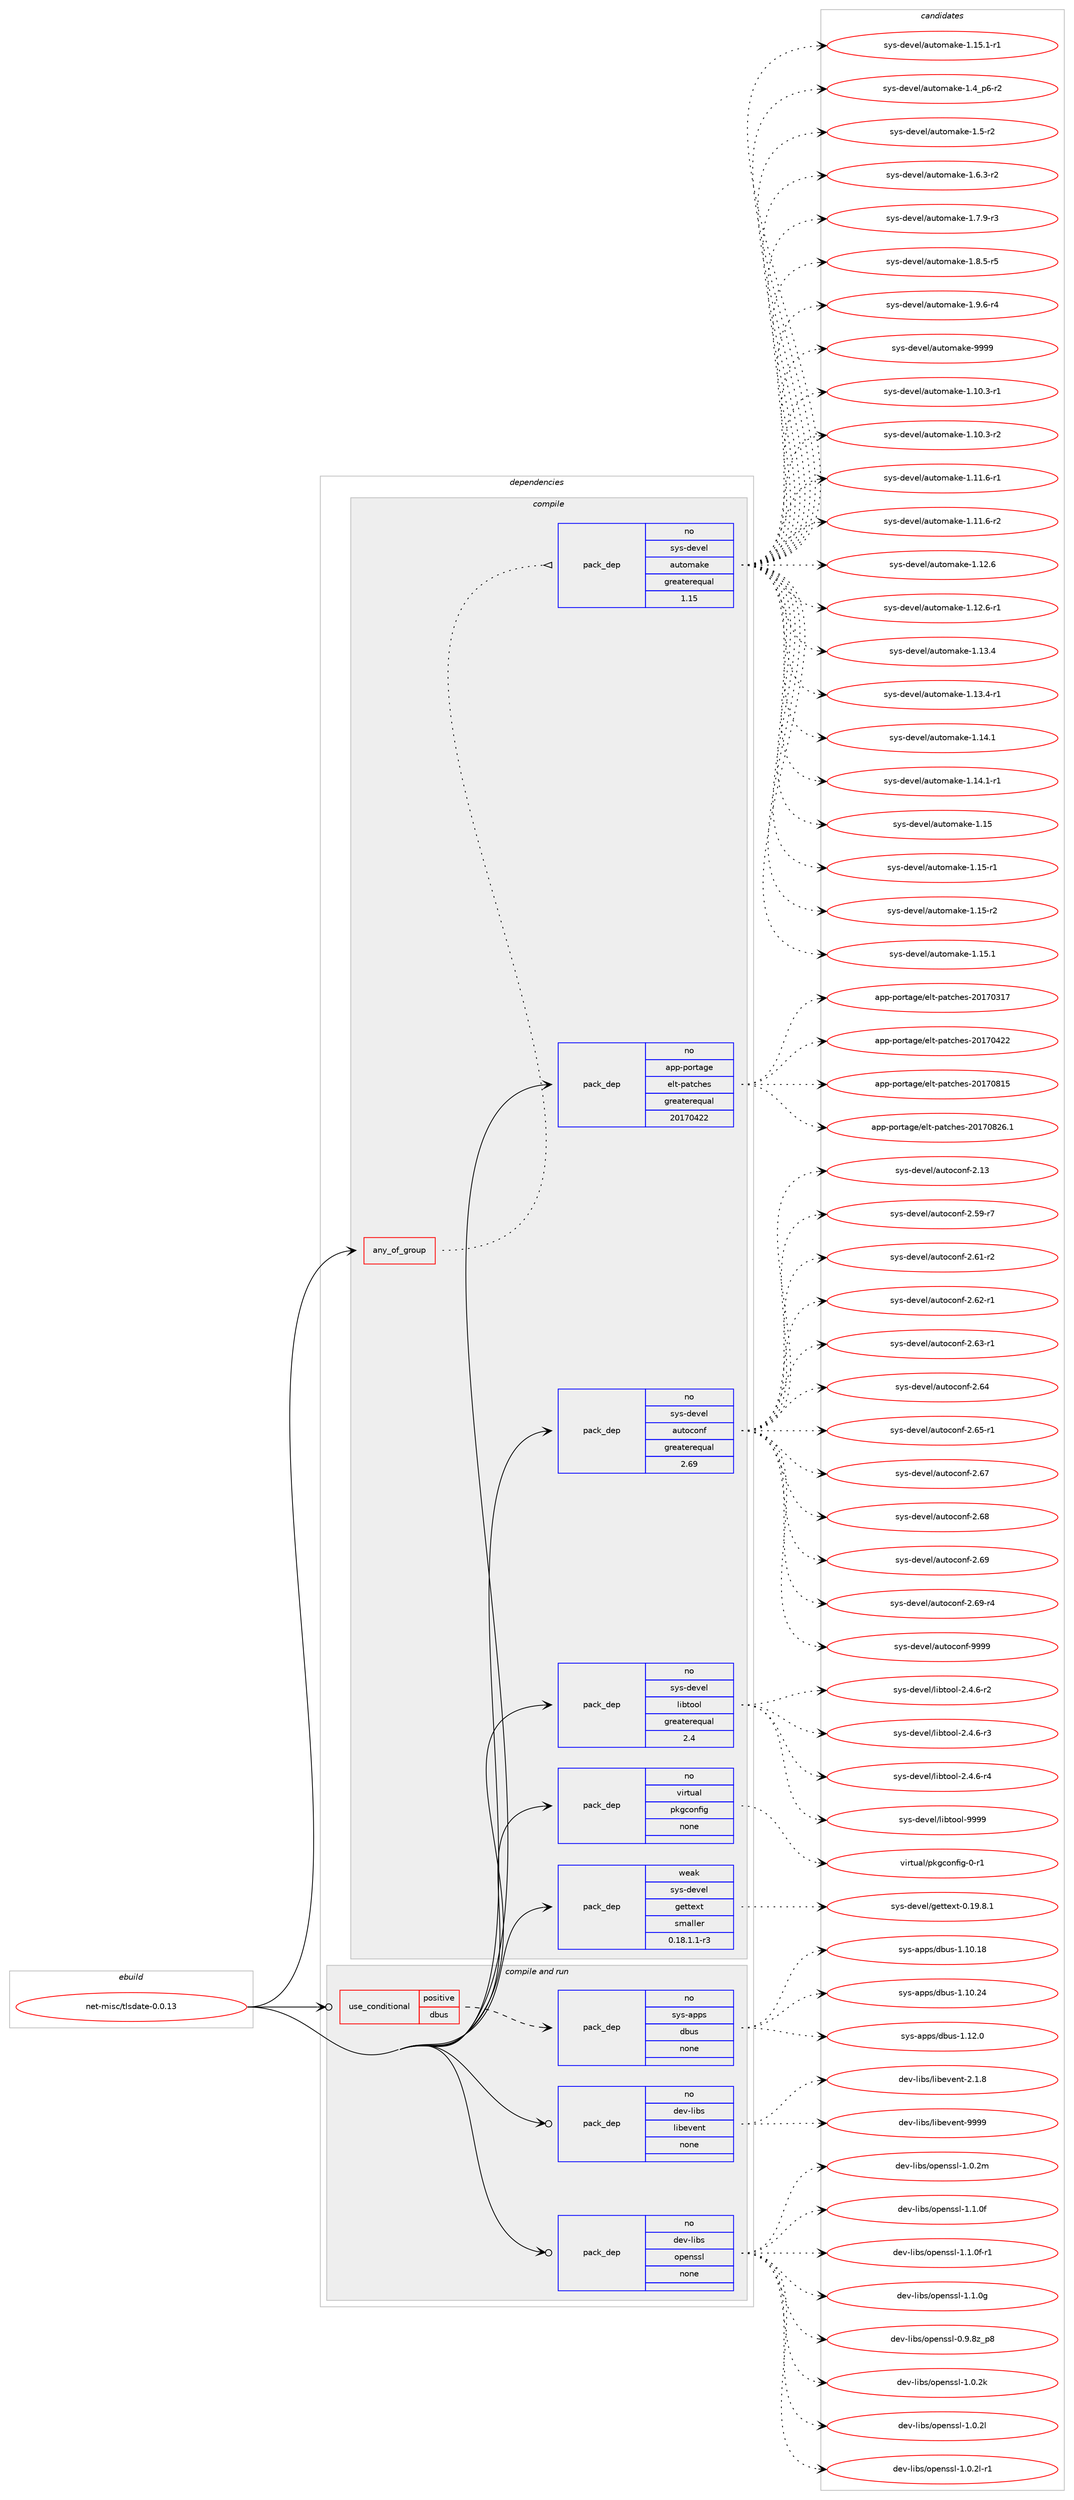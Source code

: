 digraph prolog {

# *************
# Graph options
# *************

newrank=true;
concentrate=true;
compound=true;
graph [rankdir=LR,fontname=Helvetica,fontsize=10,ranksep=1.5];#, ranksep=2.5, nodesep=0.2];
edge  [arrowhead=vee];
node  [fontname=Helvetica,fontsize=10];

# **********
# The ebuild
# **********

subgraph cluster_leftcol {
color=gray;
rank=same;
label=<<i>ebuild</i>>;
id [label="net-misc/tlsdate-0.0.13", color=red, width=4, href="../net-misc/tlsdate-0.0.13.svg"];
}

# ****************
# The dependencies
# ****************

subgraph cluster_midcol {
color=gray;
label=<<i>dependencies</i>>;
subgraph cluster_compile {
fillcolor="#eeeeee";
style=filled;
label=<<i>compile</i>>;
subgraph any7168 {
dependency431480 [label=<<TABLE BORDER="0" CELLBORDER="1" CELLSPACING="0" CELLPADDING="4"><TR><TD CELLPADDING="10">any_of_group</TD></TR></TABLE>>, shape=none, color=red];subgraph pack317394 {
dependency431481 [label=<<TABLE BORDER="0" CELLBORDER="1" CELLSPACING="0" CELLPADDING="4" WIDTH="220"><TR><TD ROWSPAN="6" CELLPADDING="30">pack_dep</TD></TR><TR><TD WIDTH="110">no</TD></TR><TR><TD>sys-devel</TD></TR><TR><TD>automake</TD></TR><TR><TD>greaterequal</TD></TR><TR><TD>1.15</TD></TR></TABLE>>, shape=none, color=blue];
}
dependency431480:e -> dependency431481:w [weight=20,style="dotted",arrowhead="oinv"];
}
id:e -> dependency431480:w [weight=20,style="solid",arrowhead="vee"];
subgraph pack317395 {
dependency431482 [label=<<TABLE BORDER="0" CELLBORDER="1" CELLSPACING="0" CELLPADDING="4" WIDTH="220"><TR><TD ROWSPAN="6" CELLPADDING="30">pack_dep</TD></TR><TR><TD WIDTH="110">no</TD></TR><TR><TD>app-portage</TD></TR><TR><TD>elt-patches</TD></TR><TR><TD>greaterequal</TD></TR><TR><TD>20170422</TD></TR></TABLE>>, shape=none, color=blue];
}
id:e -> dependency431482:w [weight=20,style="solid",arrowhead="vee"];
subgraph pack317396 {
dependency431483 [label=<<TABLE BORDER="0" CELLBORDER="1" CELLSPACING="0" CELLPADDING="4" WIDTH="220"><TR><TD ROWSPAN="6" CELLPADDING="30">pack_dep</TD></TR><TR><TD WIDTH="110">no</TD></TR><TR><TD>sys-devel</TD></TR><TR><TD>autoconf</TD></TR><TR><TD>greaterequal</TD></TR><TR><TD>2.69</TD></TR></TABLE>>, shape=none, color=blue];
}
id:e -> dependency431483:w [weight=20,style="solid",arrowhead="vee"];
subgraph pack317397 {
dependency431484 [label=<<TABLE BORDER="0" CELLBORDER="1" CELLSPACING="0" CELLPADDING="4" WIDTH="220"><TR><TD ROWSPAN="6" CELLPADDING="30">pack_dep</TD></TR><TR><TD WIDTH="110">no</TD></TR><TR><TD>sys-devel</TD></TR><TR><TD>libtool</TD></TR><TR><TD>greaterequal</TD></TR><TR><TD>2.4</TD></TR></TABLE>>, shape=none, color=blue];
}
id:e -> dependency431484:w [weight=20,style="solid",arrowhead="vee"];
subgraph pack317398 {
dependency431485 [label=<<TABLE BORDER="0" CELLBORDER="1" CELLSPACING="0" CELLPADDING="4" WIDTH="220"><TR><TD ROWSPAN="6" CELLPADDING="30">pack_dep</TD></TR><TR><TD WIDTH="110">no</TD></TR><TR><TD>virtual</TD></TR><TR><TD>pkgconfig</TD></TR><TR><TD>none</TD></TR><TR><TD></TD></TR></TABLE>>, shape=none, color=blue];
}
id:e -> dependency431485:w [weight=20,style="solid",arrowhead="vee"];
subgraph pack317399 {
dependency431486 [label=<<TABLE BORDER="0" CELLBORDER="1" CELLSPACING="0" CELLPADDING="4" WIDTH="220"><TR><TD ROWSPAN="6" CELLPADDING="30">pack_dep</TD></TR><TR><TD WIDTH="110">weak</TD></TR><TR><TD>sys-devel</TD></TR><TR><TD>gettext</TD></TR><TR><TD>smaller</TD></TR><TR><TD>0.18.1.1-r3</TD></TR></TABLE>>, shape=none, color=blue];
}
id:e -> dependency431486:w [weight=20,style="solid",arrowhead="vee"];
}
subgraph cluster_compileandrun {
fillcolor="#eeeeee";
style=filled;
label=<<i>compile and run</i>>;
subgraph cond106687 {
dependency431487 [label=<<TABLE BORDER="0" CELLBORDER="1" CELLSPACING="0" CELLPADDING="4"><TR><TD ROWSPAN="3" CELLPADDING="10">use_conditional</TD></TR><TR><TD>positive</TD></TR><TR><TD>dbus</TD></TR></TABLE>>, shape=none, color=red];
subgraph pack317400 {
dependency431488 [label=<<TABLE BORDER="0" CELLBORDER="1" CELLSPACING="0" CELLPADDING="4" WIDTH="220"><TR><TD ROWSPAN="6" CELLPADDING="30">pack_dep</TD></TR><TR><TD WIDTH="110">no</TD></TR><TR><TD>sys-apps</TD></TR><TR><TD>dbus</TD></TR><TR><TD>none</TD></TR><TR><TD></TD></TR></TABLE>>, shape=none, color=blue];
}
dependency431487:e -> dependency431488:w [weight=20,style="dashed",arrowhead="vee"];
}
id:e -> dependency431487:w [weight=20,style="solid",arrowhead="odotvee"];
subgraph pack317401 {
dependency431489 [label=<<TABLE BORDER="0" CELLBORDER="1" CELLSPACING="0" CELLPADDING="4" WIDTH="220"><TR><TD ROWSPAN="6" CELLPADDING="30">pack_dep</TD></TR><TR><TD WIDTH="110">no</TD></TR><TR><TD>dev-libs</TD></TR><TR><TD>libevent</TD></TR><TR><TD>none</TD></TR><TR><TD></TD></TR></TABLE>>, shape=none, color=blue];
}
id:e -> dependency431489:w [weight=20,style="solid",arrowhead="odotvee"];
subgraph pack317402 {
dependency431490 [label=<<TABLE BORDER="0" CELLBORDER="1" CELLSPACING="0" CELLPADDING="4" WIDTH="220"><TR><TD ROWSPAN="6" CELLPADDING="30">pack_dep</TD></TR><TR><TD WIDTH="110">no</TD></TR><TR><TD>dev-libs</TD></TR><TR><TD>openssl</TD></TR><TR><TD>none</TD></TR><TR><TD></TD></TR></TABLE>>, shape=none, color=blue];
}
id:e -> dependency431490:w [weight=20,style="solid",arrowhead="odotvee"];
}
subgraph cluster_run {
fillcolor="#eeeeee";
style=filled;
label=<<i>run</i>>;
}
}

# **************
# The candidates
# **************

subgraph cluster_choices {
rank=same;
color=gray;
label=<<i>candidates</i>>;

subgraph choice317394 {
color=black;
nodesep=1;
choice11512111545100101118101108479711711611110997107101454946494846514511449 [label="sys-devel/automake-1.10.3-r1", color=red, width=4,href="../sys-devel/automake-1.10.3-r1.svg"];
choice11512111545100101118101108479711711611110997107101454946494846514511450 [label="sys-devel/automake-1.10.3-r2", color=red, width=4,href="../sys-devel/automake-1.10.3-r2.svg"];
choice11512111545100101118101108479711711611110997107101454946494946544511449 [label="sys-devel/automake-1.11.6-r1", color=red, width=4,href="../sys-devel/automake-1.11.6-r1.svg"];
choice11512111545100101118101108479711711611110997107101454946494946544511450 [label="sys-devel/automake-1.11.6-r2", color=red, width=4,href="../sys-devel/automake-1.11.6-r2.svg"];
choice1151211154510010111810110847971171161111099710710145494649504654 [label="sys-devel/automake-1.12.6", color=red, width=4,href="../sys-devel/automake-1.12.6.svg"];
choice11512111545100101118101108479711711611110997107101454946495046544511449 [label="sys-devel/automake-1.12.6-r1", color=red, width=4,href="../sys-devel/automake-1.12.6-r1.svg"];
choice1151211154510010111810110847971171161111099710710145494649514652 [label="sys-devel/automake-1.13.4", color=red, width=4,href="../sys-devel/automake-1.13.4.svg"];
choice11512111545100101118101108479711711611110997107101454946495146524511449 [label="sys-devel/automake-1.13.4-r1", color=red, width=4,href="../sys-devel/automake-1.13.4-r1.svg"];
choice1151211154510010111810110847971171161111099710710145494649524649 [label="sys-devel/automake-1.14.1", color=red, width=4,href="../sys-devel/automake-1.14.1.svg"];
choice11512111545100101118101108479711711611110997107101454946495246494511449 [label="sys-devel/automake-1.14.1-r1", color=red, width=4,href="../sys-devel/automake-1.14.1-r1.svg"];
choice115121115451001011181011084797117116111109971071014549464953 [label="sys-devel/automake-1.15", color=red, width=4,href="../sys-devel/automake-1.15.svg"];
choice1151211154510010111810110847971171161111099710710145494649534511449 [label="sys-devel/automake-1.15-r1", color=red, width=4,href="../sys-devel/automake-1.15-r1.svg"];
choice1151211154510010111810110847971171161111099710710145494649534511450 [label="sys-devel/automake-1.15-r2", color=red, width=4,href="../sys-devel/automake-1.15-r2.svg"];
choice1151211154510010111810110847971171161111099710710145494649534649 [label="sys-devel/automake-1.15.1", color=red, width=4,href="../sys-devel/automake-1.15.1.svg"];
choice11512111545100101118101108479711711611110997107101454946495346494511449 [label="sys-devel/automake-1.15.1-r1", color=red, width=4,href="../sys-devel/automake-1.15.1-r1.svg"];
choice115121115451001011181011084797117116111109971071014549465295112544511450 [label="sys-devel/automake-1.4_p6-r2", color=red, width=4,href="../sys-devel/automake-1.4_p6-r2.svg"];
choice11512111545100101118101108479711711611110997107101454946534511450 [label="sys-devel/automake-1.5-r2", color=red, width=4,href="../sys-devel/automake-1.5-r2.svg"];
choice115121115451001011181011084797117116111109971071014549465446514511450 [label="sys-devel/automake-1.6.3-r2", color=red, width=4,href="../sys-devel/automake-1.6.3-r2.svg"];
choice115121115451001011181011084797117116111109971071014549465546574511451 [label="sys-devel/automake-1.7.9-r3", color=red, width=4,href="../sys-devel/automake-1.7.9-r3.svg"];
choice115121115451001011181011084797117116111109971071014549465646534511453 [label="sys-devel/automake-1.8.5-r5", color=red, width=4,href="../sys-devel/automake-1.8.5-r5.svg"];
choice115121115451001011181011084797117116111109971071014549465746544511452 [label="sys-devel/automake-1.9.6-r4", color=red, width=4,href="../sys-devel/automake-1.9.6-r4.svg"];
choice115121115451001011181011084797117116111109971071014557575757 [label="sys-devel/automake-9999", color=red, width=4,href="../sys-devel/automake-9999.svg"];
dependency431481:e -> choice11512111545100101118101108479711711611110997107101454946494846514511449:w [style=dotted,weight="100"];
dependency431481:e -> choice11512111545100101118101108479711711611110997107101454946494846514511450:w [style=dotted,weight="100"];
dependency431481:e -> choice11512111545100101118101108479711711611110997107101454946494946544511449:w [style=dotted,weight="100"];
dependency431481:e -> choice11512111545100101118101108479711711611110997107101454946494946544511450:w [style=dotted,weight="100"];
dependency431481:e -> choice1151211154510010111810110847971171161111099710710145494649504654:w [style=dotted,weight="100"];
dependency431481:e -> choice11512111545100101118101108479711711611110997107101454946495046544511449:w [style=dotted,weight="100"];
dependency431481:e -> choice1151211154510010111810110847971171161111099710710145494649514652:w [style=dotted,weight="100"];
dependency431481:e -> choice11512111545100101118101108479711711611110997107101454946495146524511449:w [style=dotted,weight="100"];
dependency431481:e -> choice1151211154510010111810110847971171161111099710710145494649524649:w [style=dotted,weight="100"];
dependency431481:e -> choice11512111545100101118101108479711711611110997107101454946495246494511449:w [style=dotted,weight="100"];
dependency431481:e -> choice115121115451001011181011084797117116111109971071014549464953:w [style=dotted,weight="100"];
dependency431481:e -> choice1151211154510010111810110847971171161111099710710145494649534511449:w [style=dotted,weight="100"];
dependency431481:e -> choice1151211154510010111810110847971171161111099710710145494649534511450:w [style=dotted,weight="100"];
dependency431481:e -> choice1151211154510010111810110847971171161111099710710145494649534649:w [style=dotted,weight="100"];
dependency431481:e -> choice11512111545100101118101108479711711611110997107101454946495346494511449:w [style=dotted,weight="100"];
dependency431481:e -> choice115121115451001011181011084797117116111109971071014549465295112544511450:w [style=dotted,weight="100"];
dependency431481:e -> choice11512111545100101118101108479711711611110997107101454946534511450:w [style=dotted,weight="100"];
dependency431481:e -> choice115121115451001011181011084797117116111109971071014549465446514511450:w [style=dotted,weight="100"];
dependency431481:e -> choice115121115451001011181011084797117116111109971071014549465546574511451:w [style=dotted,weight="100"];
dependency431481:e -> choice115121115451001011181011084797117116111109971071014549465646534511453:w [style=dotted,weight="100"];
dependency431481:e -> choice115121115451001011181011084797117116111109971071014549465746544511452:w [style=dotted,weight="100"];
dependency431481:e -> choice115121115451001011181011084797117116111109971071014557575757:w [style=dotted,weight="100"];
}
subgraph choice317395 {
color=black;
nodesep=1;
choice97112112451121111141169710310147101108116451129711699104101115455048495548514955 [label="app-portage/elt-patches-20170317", color=red, width=4,href="../app-portage/elt-patches-20170317.svg"];
choice97112112451121111141169710310147101108116451129711699104101115455048495548525050 [label="app-portage/elt-patches-20170422", color=red, width=4,href="../app-portage/elt-patches-20170422.svg"];
choice97112112451121111141169710310147101108116451129711699104101115455048495548564953 [label="app-portage/elt-patches-20170815", color=red, width=4,href="../app-portage/elt-patches-20170815.svg"];
choice971121124511211111411697103101471011081164511297116991041011154550484955485650544649 [label="app-portage/elt-patches-20170826.1", color=red, width=4,href="../app-portage/elt-patches-20170826.1.svg"];
dependency431482:e -> choice97112112451121111141169710310147101108116451129711699104101115455048495548514955:w [style=dotted,weight="100"];
dependency431482:e -> choice97112112451121111141169710310147101108116451129711699104101115455048495548525050:w [style=dotted,weight="100"];
dependency431482:e -> choice97112112451121111141169710310147101108116451129711699104101115455048495548564953:w [style=dotted,weight="100"];
dependency431482:e -> choice971121124511211111411697103101471011081164511297116991041011154550484955485650544649:w [style=dotted,weight="100"];
}
subgraph choice317396 {
color=black;
nodesep=1;
choice115121115451001011181011084797117116111991111101024550464951 [label="sys-devel/autoconf-2.13", color=red, width=4,href="../sys-devel/autoconf-2.13.svg"];
choice1151211154510010111810110847971171161119911111010245504653574511455 [label="sys-devel/autoconf-2.59-r7", color=red, width=4,href="../sys-devel/autoconf-2.59-r7.svg"];
choice1151211154510010111810110847971171161119911111010245504654494511450 [label="sys-devel/autoconf-2.61-r2", color=red, width=4,href="../sys-devel/autoconf-2.61-r2.svg"];
choice1151211154510010111810110847971171161119911111010245504654504511449 [label="sys-devel/autoconf-2.62-r1", color=red, width=4,href="../sys-devel/autoconf-2.62-r1.svg"];
choice1151211154510010111810110847971171161119911111010245504654514511449 [label="sys-devel/autoconf-2.63-r1", color=red, width=4,href="../sys-devel/autoconf-2.63-r1.svg"];
choice115121115451001011181011084797117116111991111101024550465452 [label="sys-devel/autoconf-2.64", color=red, width=4,href="../sys-devel/autoconf-2.64.svg"];
choice1151211154510010111810110847971171161119911111010245504654534511449 [label="sys-devel/autoconf-2.65-r1", color=red, width=4,href="../sys-devel/autoconf-2.65-r1.svg"];
choice115121115451001011181011084797117116111991111101024550465455 [label="sys-devel/autoconf-2.67", color=red, width=4,href="../sys-devel/autoconf-2.67.svg"];
choice115121115451001011181011084797117116111991111101024550465456 [label="sys-devel/autoconf-2.68", color=red, width=4,href="../sys-devel/autoconf-2.68.svg"];
choice115121115451001011181011084797117116111991111101024550465457 [label="sys-devel/autoconf-2.69", color=red, width=4,href="../sys-devel/autoconf-2.69.svg"];
choice1151211154510010111810110847971171161119911111010245504654574511452 [label="sys-devel/autoconf-2.69-r4", color=red, width=4,href="../sys-devel/autoconf-2.69-r4.svg"];
choice115121115451001011181011084797117116111991111101024557575757 [label="sys-devel/autoconf-9999", color=red, width=4,href="../sys-devel/autoconf-9999.svg"];
dependency431483:e -> choice115121115451001011181011084797117116111991111101024550464951:w [style=dotted,weight="100"];
dependency431483:e -> choice1151211154510010111810110847971171161119911111010245504653574511455:w [style=dotted,weight="100"];
dependency431483:e -> choice1151211154510010111810110847971171161119911111010245504654494511450:w [style=dotted,weight="100"];
dependency431483:e -> choice1151211154510010111810110847971171161119911111010245504654504511449:w [style=dotted,weight="100"];
dependency431483:e -> choice1151211154510010111810110847971171161119911111010245504654514511449:w [style=dotted,weight="100"];
dependency431483:e -> choice115121115451001011181011084797117116111991111101024550465452:w [style=dotted,weight="100"];
dependency431483:e -> choice1151211154510010111810110847971171161119911111010245504654534511449:w [style=dotted,weight="100"];
dependency431483:e -> choice115121115451001011181011084797117116111991111101024550465455:w [style=dotted,weight="100"];
dependency431483:e -> choice115121115451001011181011084797117116111991111101024550465456:w [style=dotted,weight="100"];
dependency431483:e -> choice115121115451001011181011084797117116111991111101024550465457:w [style=dotted,weight="100"];
dependency431483:e -> choice1151211154510010111810110847971171161119911111010245504654574511452:w [style=dotted,weight="100"];
dependency431483:e -> choice115121115451001011181011084797117116111991111101024557575757:w [style=dotted,weight="100"];
}
subgraph choice317397 {
color=black;
nodesep=1;
choice1151211154510010111810110847108105981161111111084550465246544511450 [label="sys-devel/libtool-2.4.6-r2", color=red, width=4,href="../sys-devel/libtool-2.4.6-r2.svg"];
choice1151211154510010111810110847108105981161111111084550465246544511451 [label="sys-devel/libtool-2.4.6-r3", color=red, width=4,href="../sys-devel/libtool-2.4.6-r3.svg"];
choice1151211154510010111810110847108105981161111111084550465246544511452 [label="sys-devel/libtool-2.4.6-r4", color=red, width=4,href="../sys-devel/libtool-2.4.6-r4.svg"];
choice1151211154510010111810110847108105981161111111084557575757 [label="sys-devel/libtool-9999", color=red, width=4,href="../sys-devel/libtool-9999.svg"];
dependency431484:e -> choice1151211154510010111810110847108105981161111111084550465246544511450:w [style=dotted,weight="100"];
dependency431484:e -> choice1151211154510010111810110847108105981161111111084550465246544511451:w [style=dotted,weight="100"];
dependency431484:e -> choice1151211154510010111810110847108105981161111111084550465246544511452:w [style=dotted,weight="100"];
dependency431484:e -> choice1151211154510010111810110847108105981161111111084557575757:w [style=dotted,weight="100"];
}
subgraph choice317398 {
color=black;
nodesep=1;
choice11810511411611797108471121071039911111010210510345484511449 [label="virtual/pkgconfig-0-r1", color=red, width=4,href="../virtual/pkgconfig-0-r1.svg"];
dependency431485:e -> choice11810511411611797108471121071039911111010210510345484511449:w [style=dotted,weight="100"];
}
subgraph choice317399 {
color=black;
nodesep=1;
choice1151211154510010111810110847103101116116101120116454846495746564649 [label="sys-devel/gettext-0.19.8.1", color=red, width=4,href="../sys-devel/gettext-0.19.8.1.svg"];
dependency431486:e -> choice1151211154510010111810110847103101116116101120116454846495746564649:w [style=dotted,weight="100"];
}
subgraph choice317400 {
color=black;
nodesep=1;
choice115121115459711211211547100981171154549464948464956 [label="sys-apps/dbus-1.10.18", color=red, width=4,href="../sys-apps/dbus-1.10.18.svg"];
choice115121115459711211211547100981171154549464948465052 [label="sys-apps/dbus-1.10.24", color=red, width=4,href="../sys-apps/dbus-1.10.24.svg"];
choice1151211154597112112115471009811711545494649504648 [label="sys-apps/dbus-1.12.0", color=red, width=4,href="../sys-apps/dbus-1.12.0.svg"];
dependency431488:e -> choice115121115459711211211547100981171154549464948464956:w [style=dotted,weight="100"];
dependency431488:e -> choice115121115459711211211547100981171154549464948465052:w [style=dotted,weight="100"];
dependency431488:e -> choice1151211154597112112115471009811711545494649504648:w [style=dotted,weight="100"];
}
subgraph choice317401 {
color=black;
nodesep=1;
choice10010111845108105981154710810598101118101110116455046494656 [label="dev-libs/libevent-2.1.8", color=red, width=4,href="../dev-libs/libevent-2.1.8.svg"];
choice100101118451081059811547108105981011181011101164557575757 [label="dev-libs/libevent-9999", color=red, width=4,href="../dev-libs/libevent-9999.svg"];
dependency431489:e -> choice10010111845108105981154710810598101118101110116455046494656:w [style=dotted,weight="100"];
dependency431489:e -> choice100101118451081059811547108105981011181011101164557575757:w [style=dotted,weight="100"];
}
subgraph choice317402 {
color=black;
nodesep=1;
choice1001011184510810598115471111121011101151151084548465746561229511256 [label="dev-libs/openssl-0.9.8z_p8", color=red, width=4,href="../dev-libs/openssl-0.9.8z_p8.svg"];
choice100101118451081059811547111112101110115115108454946484650107 [label="dev-libs/openssl-1.0.2k", color=red, width=4,href="../dev-libs/openssl-1.0.2k.svg"];
choice100101118451081059811547111112101110115115108454946484650108 [label="dev-libs/openssl-1.0.2l", color=red, width=4,href="../dev-libs/openssl-1.0.2l.svg"];
choice1001011184510810598115471111121011101151151084549464846501084511449 [label="dev-libs/openssl-1.0.2l-r1", color=red, width=4,href="../dev-libs/openssl-1.0.2l-r1.svg"];
choice100101118451081059811547111112101110115115108454946484650109 [label="dev-libs/openssl-1.0.2m", color=red, width=4,href="../dev-libs/openssl-1.0.2m.svg"];
choice100101118451081059811547111112101110115115108454946494648102 [label="dev-libs/openssl-1.1.0f", color=red, width=4,href="../dev-libs/openssl-1.1.0f.svg"];
choice1001011184510810598115471111121011101151151084549464946481024511449 [label="dev-libs/openssl-1.1.0f-r1", color=red, width=4,href="../dev-libs/openssl-1.1.0f-r1.svg"];
choice100101118451081059811547111112101110115115108454946494648103 [label="dev-libs/openssl-1.1.0g", color=red, width=4,href="../dev-libs/openssl-1.1.0g.svg"];
dependency431490:e -> choice1001011184510810598115471111121011101151151084548465746561229511256:w [style=dotted,weight="100"];
dependency431490:e -> choice100101118451081059811547111112101110115115108454946484650107:w [style=dotted,weight="100"];
dependency431490:e -> choice100101118451081059811547111112101110115115108454946484650108:w [style=dotted,weight="100"];
dependency431490:e -> choice1001011184510810598115471111121011101151151084549464846501084511449:w [style=dotted,weight="100"];
dependency431490:e -> choice100101118451081059811547111112101110115115108454946484650109:w [style=dotted,weight="100"];
dependency431490:e -> choice100101118451081059811547111112101110115115108454946494648102:w [style=dotted,weight="100"];
dependency431490:e -> choice1001011184510810598115471111121011101151151084549464946481024511449:w [style=dotted,weight="100"];
dependency431490:e -> choice100101118451081059811547111112101110115115108454946494648103:w [style=dotted,weight="100"];
}
}

}
